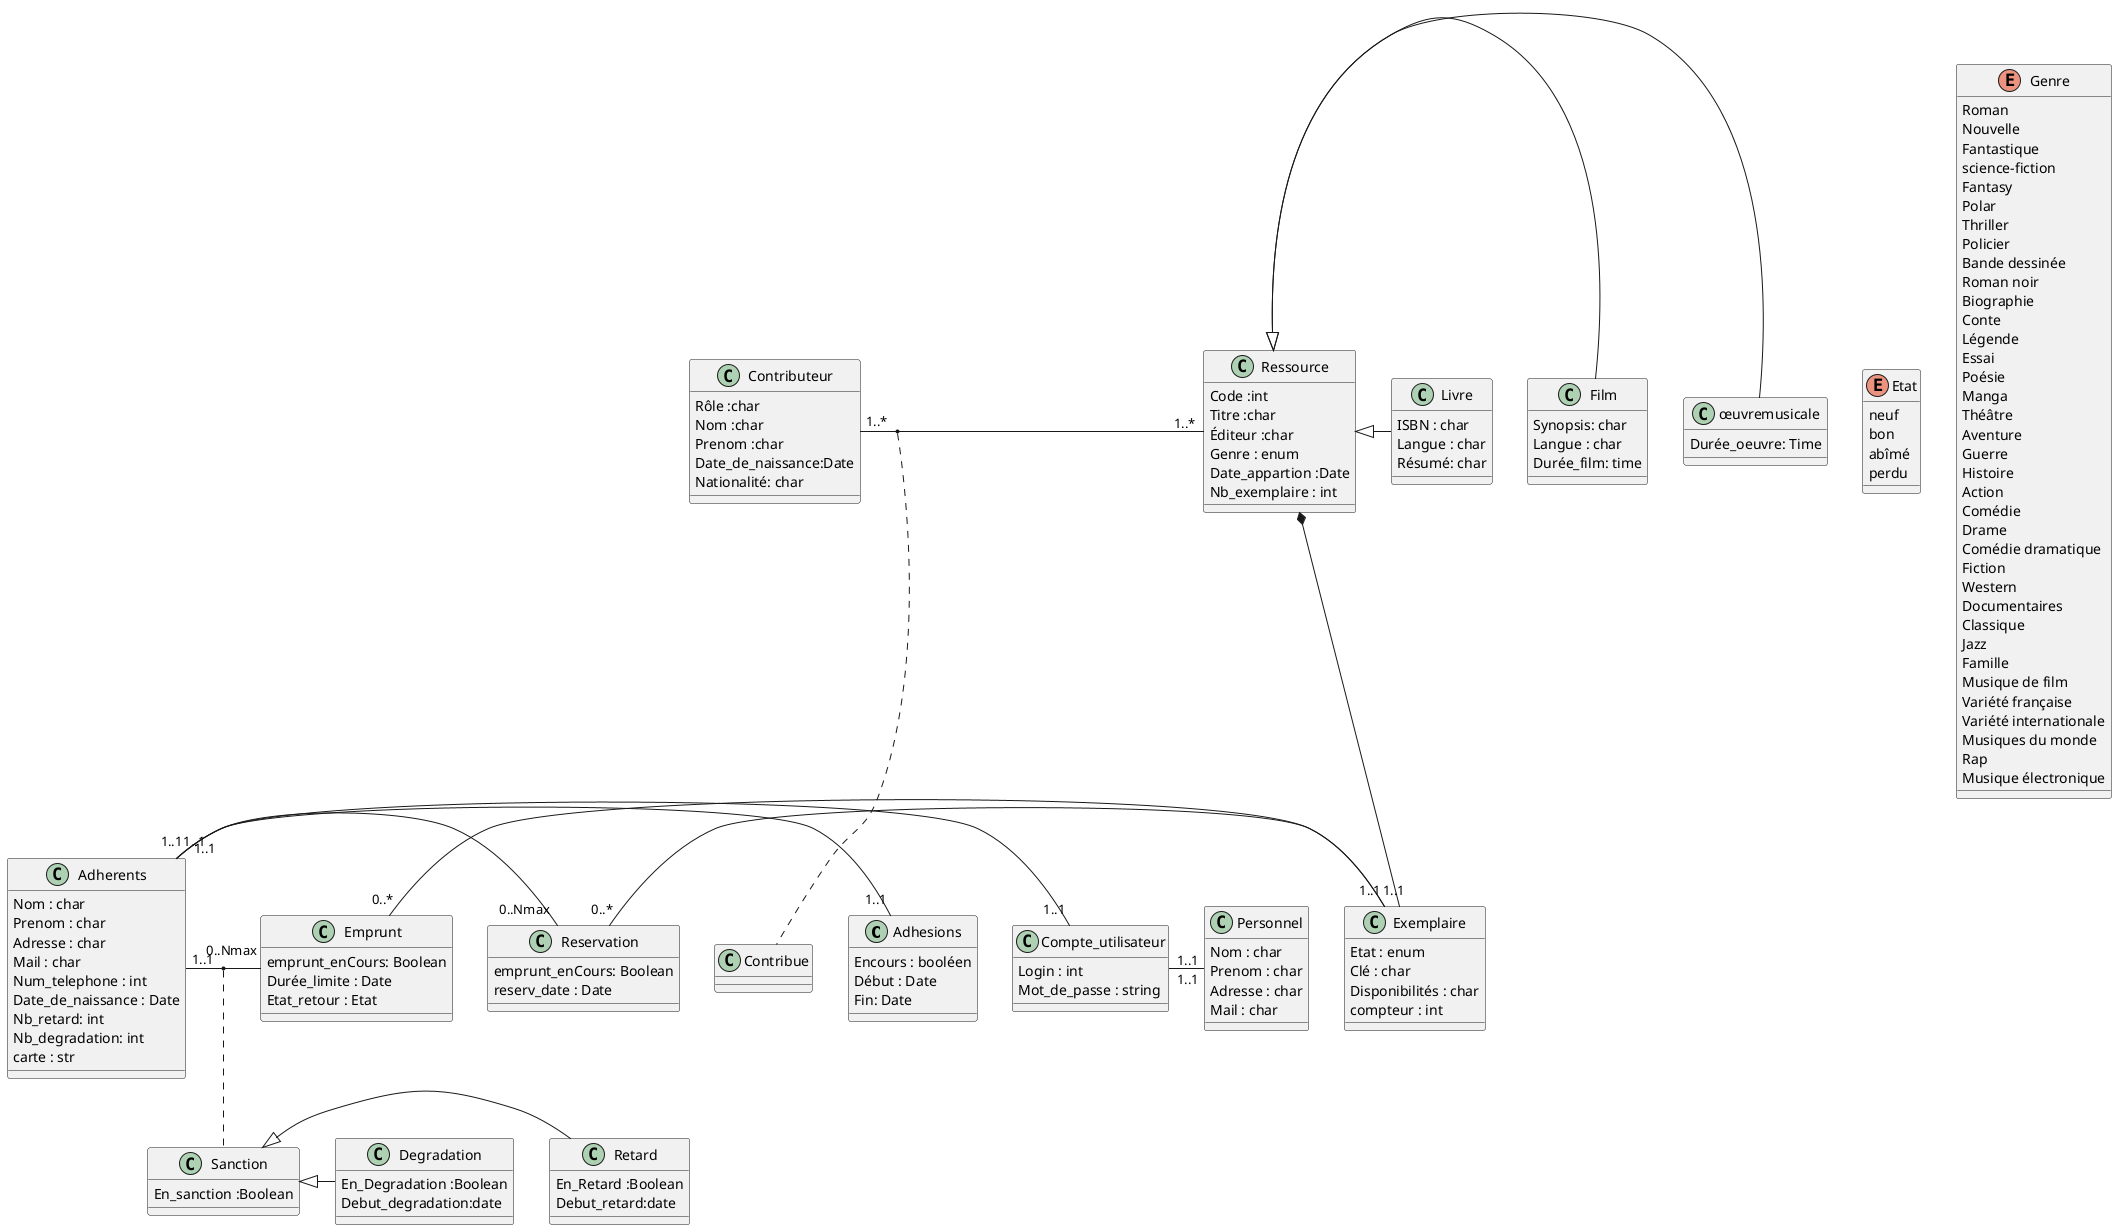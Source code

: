 @startuml
class Adhesions {
Encours : booléen 
Début : Date
Fin: Date
}

class Adherents{
Nom : char
Prenom : char 
Adresse : char 
Mail : char
Num_telephone : int
Date_de_naissance : Date
Nb_retard: int
Nb_degradation: int
carte : str 
}

class Personnel{
Nom : char
Prenom : char 
Adresse : char 
Mail : char
}

class Exemplaire {
Etat : enum
Clé : char 
Disponibilités : char 
compteur : int 
}

Class Ressource { 
Code :int 
Titre :char
Éditeur :char
Genre : enum
Date_appartion :Date
Nb_exemplaire : int
}

class Livre {
ISBN : char
Langue : char 
Résumé: char 
}

class Film {
Synopsis: char
Langue : char 
Durée_film: time  
}

class œuvremusicale { 
Durée_oeuvre: Time
}

Class Compte_utilisateur{
Login : int
Mot_de_passe : string
}

Class Sanction{
En_sanction :Boolean  
}

Class Retard{
En_Retard :Boolean 
Debut_retard:date 
}

Class Degradation{
En_Degradation :Boolean 
Debut_degradation:date  
}

Class Emprunt{
emprunt_enCours: Boolean
Durée_limite : Date
Etat_retour : Etat
}

Class Reservation{
emprunt_enCours: Boolean
reserv_date : Date
}


Class Contributeur{
Rôle :char
Nom :char
Prenom :char
Date_de_naissance:Date 
Nationalité: char
}

Class Contribue{
}

enum Etat{
  neuf
  bon
  abîmé
  perdu 

}

enum Genre{
  Roman
  Nouvelle
  Fantastique
  science-fiction
  Fantasy
  Polar 
  Thriller 
  Policier 
  Bande dessinée
  Roman noir
  Biographie
  Conte
  Légende 
  Essai
  Poésie
  Manga
  Théâtre 
  Aventure 
  Guerre 
  Histoire 
  Action
  Comédie
  Drame 
  Comédie dramatique
  Fiction 
  Western
  Documentaires
  Classique
  Jazz
  Famille
  Musique de film
  Variété française
  Variété internationale
  Musiques du monde
  Rap
  Musique électronique
}

Ressource <|- œuvremusicale
Ressource <|- Film
Ressource <|- Livre

Sanction <|- Degradation
Sanction <|- Retard

Ressource *-- Exemplaire

Adherents "1..1" - "1..1" Compte_utilisateur 
Compte_utilisateur "1..1" - "1..1" Personnel
Adherents "1..1" - "1..1" Adhesions


Emprunt "0..*" - "1..1" Exemplaire
Reservation "0..*" - "1..1" Exemplaire

Contributeur "1..*" - "1..*" Ressource

Adherents "1..1" - "0..Nmax" Emprunt 
Adherents "1..1" - "0..Nmax" Reservation 

(Adherents , Emprunt ) .. Sanction

(Contributeur , Ressource ) .. Contribue

@enduml
